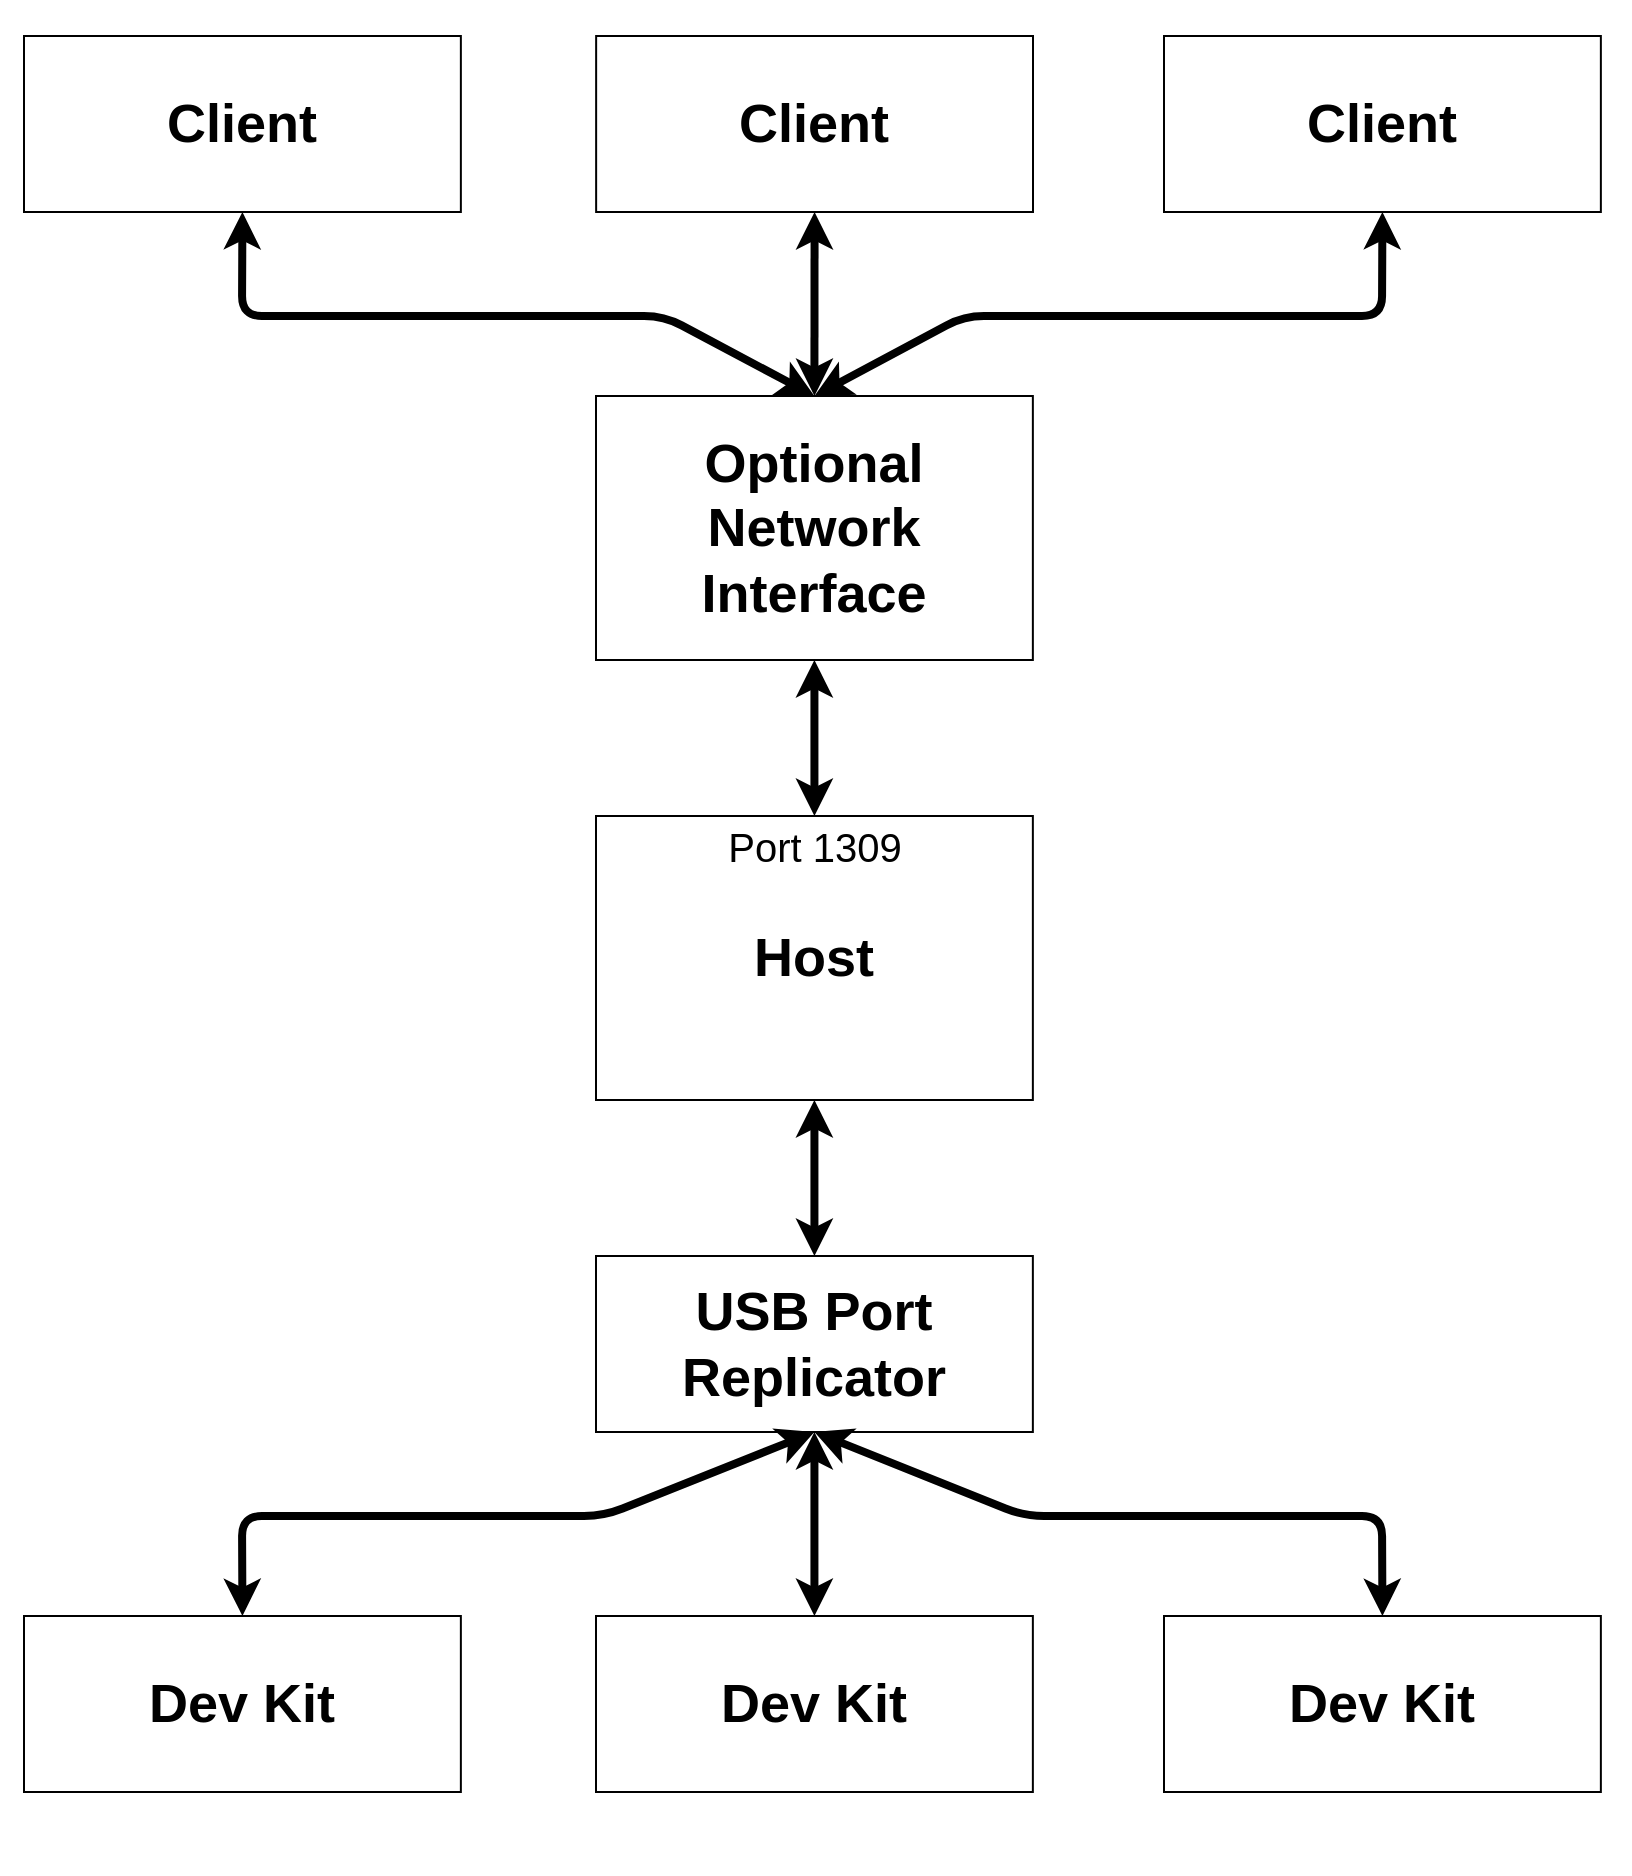 <mxfile version="13.3.0" type="device"><diagram id="vIaBYYMgfUZAssRczvEE" name="Page-1"><mxGraphModel dx="1315" dy="768" grid="1" gridSize="10" guides="1" tooltips="1" connect="1" arrows="1" fold="1" page="1" pageScale="1" pageWidth="850" pageHeight="1100" math="0" shadow="0"><root><mxCell id="0"/><mxCell id="1" parent="0"/><mxCell id="H_E4AzwFZqjuDryJFqkP-10" value="" style="group" parent="1" vertex="1" connectable="0"><mxGeometry x="18" y="82" width="814.57" height="936.78" as="geometry"/></mxCell><mxCell id="fYCS1G78ZgqCrH5HPsSO-3" value="&lt;font style=&quot;font-size: 27px&quot;&gt;&lt;b&gt;USB Port Replicator&lt;/b&gt;&lt;/font&gt;" style="rounded=0;whiteSpace=wrap;html=1;" vertex="1" parent="H_E4AzwFZqjuDryJFqkP-10"><mxGeometry x="298" y="628" width="218.43" height="88" as="geometry"/></mxCell><mxCell id="fYCS1G78ZgqCrH5HPsSO-4" value="&lt;span style=&quot;font-size: 27px&quot;&gt;&lt;b&gt;Host&lt;/b&gt;&lt;/span&gt;" style="rounded=0;whiteSpace=wrap;html=1;" vertex="1" parent="H_E4AzwFZqjuDryJFqkP-10"><mxGeometry x="298" y="408" width="218.43" height="142" as="geometry"/></mxCell><mxCell id="fYCS1G78ZgqCrH5HPsSO-5" value="" style="endArrow=classic;startArrow=classic;html=1;fontSize=27;strokeWidth=4;exitX=0.5;exitY=0;exitDx=0;exitDy=0;entryX=0.5;entryY=1;entryDx=0;entryDy=0;" edge="1" parent="H_E4AzwFZqjuDryJFqkP-10" source="fYCS1G78ZgqCrH5HPsSO-3" target="fYCS1G78ZgqCrH5HPsSO-4"><mxGeometry width="50" height="50" relative="1" as="geometry"><mxPoint x="597.57" y="535.78" as="sourcePoint"/><mxPoint x="598" y="458" as="targetPoint"/><Array as="points"/></mxGeometry></mxCell><mxCell id="fYCS1G78ZgqCrH5HPsSO-6" value="&lt;span style=&quot;font-size: 27px&quot;&gt;&lt;b&gt;Optional&lt;br&gt;Network&lt;br&gt;Interface&lt;br&gt;&lt;/b&gt;&lt;/span&gt;" style="rounded=0;whiteSpace=wrap;html=1;" vertex="1" parent="H_E4AzwFZqjuDryJFqkP-10"><mxGeometry x="298" y="198" width="218.43" height="132" as="geometry"/></mxCell><mxCell id="fYCS1G78ZgqCrH5HPsSO-7" value="" style="endArrow=classic;startArrow=classic;html=1;fontSize=27;strokeWidth=4;entryX=0.5;entryY=1;entryDx=0;entryDy=0;" edge="1" parent="H_E4AzwFZqjuDryJFqkP-10" source="fYCS1G78ZgqCrH5HPsSO-4" target="fYCS1G78ZgqCrH5HPsSO-6"><mxGeometry width="50" height="50" relative="1" as="geometry"><mxPoint x="597.565" y="378" as="sourcePoint"/><mxPoint x="597.575" y="296" as="targetPoint"/></mxGeometry></mxCell><mxCell id="fYCS1G78ZgqCrH5HPsSO-8" value="&lt;span style=&quot;font-size: 27px&quot;&gt;&lt;b&gt;Client&lt;br&gt;&lt;/b&gt;&lt;/span&gt;" style="rounded=0;whiteSpace=wrap;html=1;" vertex="1" parent="H_E4AzwFZqjuDryJFqkP-10"><mxGeometry x="12" y="18" width="218.43" height="88" as="geometry"/></mxCell><mxCell id="fYCS1G78ZgqCrH5HPsSO-9" value="&lt;span style=&quot;font-size: 27px&quot;&gt;&lt;b&gt;Client&lt;br&gt;&lt;/b&gt;&lt;/span&gt;" style="rounded=0;whiteSpace=wrap;html=1;" vertex="1" parent="H_E4AzwFZqjuDryJFqkP-10"><mxGeometry x="298.07" y="18" width="218.43" height="88" as="geometry"/></mxCell><mxCell id="fYCS1G78ZgqCrH5HPsSO-10" value="&lt;span style=&quot;font-size: 27px&quot;&gt;&lt;b&gt;Client&lt;br&gt;&lt;/b&gt;&lt;/span&gt;" style="rounded=0;whiteSpace=wrap;html=1;" vertex="1" parent="H_E4AzwFZqjuDryJFqkP-10"><mxGeometry x="582" y="18" width="218.43" height="88" as="geometry"/></mxCell><mxCell id="fYCS1G78ZgqCrH5HPsSO-11" value="" style="endArrow=classic;startArrow=classic;html=1;fontSize=27;strokeWidth=4;entryX=0.5;entryY=1;entryDx=0;entryDy=0;exitX=0.5;exitY=0;exitDx=0;exitDy=0;" edge="1" parent="H_E4AzwFZqjuDryJFqkP-10" source="fYCS1G78ZgqCrH5HPsSO-6" target="fYCS1G78ZgqCrH5HPsSO-9"><mxGeometry width="50" height="50" relative="1" as="geometry"><mxPoint x="422" y="128" as="sourcePoint"/><mxPoint x="431.215" y="226" as="targetPoint"/></mxGeometry></mxCell><mxCell id="fYCS1G78ZgqCrH5HPsSO-12" value="" style="endArrow=classic;startArrow=classic;html=1;fontSize=27;strokeWidth=4;exitX=0.5;exitY=0;exitDx=0;exitDy=0;entryX=0.5;entryY=1;entryDx=0;entryDy=0;" edge="1" parent="H_E4AzwFZqjuDryJFqkP-10" source="fYCS1G78ZgqCrH5HPsSO-6" target="fYCS1G78ZgqCrH5HPsSO-8"><mxGeometry width="50" height="50" relative="1" as="geometry"><mxPoint x="417.215" y="208" as="sourcePoint"/><mxPoint x="121" y="112" as="targetPoint"/><Array as="points"><mxPoint x="332" y="158"/><mxPoint x="121" y="158"/></Array></mxGeometry></mxCell><mxCell id="fYCS1G78ZgqCrH5HPsSO-13" value="" style="endArrow=classic;startArrow=classic;html=1;fontSize=27;strokeWidth=4;entryX=0.5;entryY=1;entryDx=0;entryDy=0;exitX=0.5;exitY=0;exitDx=0;exitDy=0;" edge="1" parent="H_E4AzwFZqjuDryJFqkP-10" source="fYCS1G78ZgqCrH5HPsSO-6" target="fYCS1G78ZgqCrH5HPsSO-10"><mxGeometry width="50" height="50" relative="1" as="geometry"><mxPoint x="462" y="198" as="sourcePoint"/><mxPoint x="131.215" y="116" as="targetPoint"/><Array as="points"><mxPoint x="482" y="158"/><mxPoint x="691" y="158"/></Array></mxGeometry></mxCell><mxCell id="fYCS1G78ZgqCrH5HPsSO-16" value="&lt;font style=&quot;font-size: 20px&quot;&gt;Port 1309&lt;/font&gt;" style="text;html=1;align=center;verticalAlign=middle;resizable=0;points=[];autosize=1;" vertex="1" parent="H_E4AzwFZqjuDryJFqkP-10"><mxGeometry x="357.0" y="413" width="100" height="20" as="geometry"/></mxCell><mxCell id="fYCS1G78ZgqCrH5HPsSO-17" value="&lt;span style=&quot;font-size: 27px&quot;&gt;&lt;b&gt;Dev Kit&lt;br&gt;&lt;/b&gt;&lt;/span&gt;" style="rounded=0;whiteSpace=wrap;html=1;" vertex="1" parent="H_E4AzwFZqjuDryJFqkP-10"><mxGeometry x="582" y="808" width="218.43" height="88" as="geometry"/></mxCell><mxCell id="fYCS1G78ZgqCrH5HPsSO-18" value="&lt;span style=&quot;font-size: 27px&quot;&gt;&lt;b&gt;Dev Kit&lt;br&gt;&lt;/b&gt;&lt;/span&gt;" style="rounded=0;whiteSpace=wrap;html=1;" vertex="1" parent="H_E4AzwFZqjuDryJFqkP-10"><mxGeometry x="298" y="808" width="218.43" height="88" as="geometry"/></mxCell><mxCell id="fYCS1G78ZgqCrH5HPsSO-19" value="&lt;span style=&quot;font-size: 27px&quot;&gt;&lt;b&gt;Dev Kit&lt;br&gt;&lt;/b&gt;&lt;/span&gt;" style="rounded=0;whiteSpace=wrap;html=1;" vertex="1" parent="H_E4AzwFZqjuDryJFqkP-10"><mxGeometry x="12" y="808" width="218.43" height="88" as="geometry"/></mxCell><mxCell id="fYCS1G78ZgqCrH5HPsSO-20" value="" style="endArrow=classic;startArrow=classic;html=1;fontSize=27;strokeWidth=4;entryX=0.5;entryY=0;entryDx=0;entryDy=0;exitX=0.5;exitY=1;exitDx=0;exitDy=0;" edge="1" parent="H_E4AzwFZqjuDryJFqkP-10" source="fYCS1G78ZgqCrH5HPsSO-3" target="fYCS1G78ZgqCrH5HPsSO-17"><mxGeometry width="50" height="50" relative="1" as="geometry"><mxPoint x="417.215" y="208" as="sourcePoint"/><mxPoint x="701.215" y="116" as="targetPoint"/><Array as="points"><mxPoint x="512" y="758"/><mxPoint x="691" y="758"/></Array></mxGeometry></mxCell><mxCell id="fYCS1G78ZgqCrH5HPsSO-21" value="" style="endArrow=classic;startArrow=classic;html=1;fontSize=27;strokeWidth=4;entryX=0.5;entryY=1;entryDx=0;entryDy=0;exitX=0.5;exitY=0;exitDx=0;exitDy=0;" edge="1" parent="H_E4AzwFZqjuDryJFqkP-10" source="fYCS1G78ZgqCrH5HPsSO-18" target="fYCS1G78ZgqCrH5HPsSO-3"><mxGeometry width="50" height="50" relative="1" as="geometry"><mxPoint x="417.215" y="208" as="sourcePoint"/><mxPoint x="417.285" y="116" as="targetPoint"/></mxGeometry></mxCell><mxCell id="fYCS1G78ZgqCrH5HPsSO-22" value="" style="endArrow=classic;startArrow=classic;html=1;fontSize=27;strokeWidth=4;entryX=0.5;entryY=1;entryDx=0;entryDy=0;exitX=0.5;exitY=0;exitDx=0;exitDy=0;" edge="1" parent="H_E4AzwFZqjuDryJFqkP-10" source="fYCS1G78ZgqCrH5HPsSO-19" target="fYCS1G78ZgqCrH5HPsSO-3"><mxGeometry width="50" height="50" relative="1" as="geometry"><mxPoint x="417.215" y="818" as="sourcePoint"/><mxPoint x="417.215" y="726.0" as="targetPoint"/><Array as="points"><mxPoint x="121" y="758"/><mxPoint x="302" y="758"/></Array></mxGeometry></mxCell></root></mxGraphModel></diagram></mxfile>